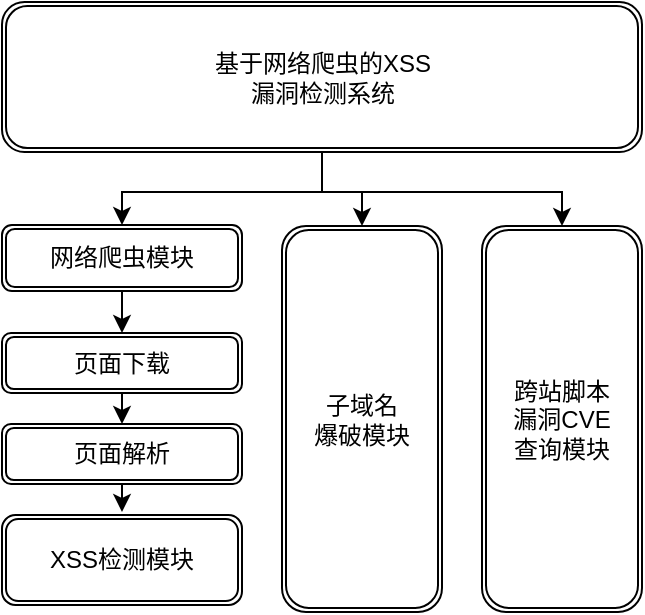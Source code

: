 <mxfile version="10.6.7" type="github"><diagram id="vhK0wkns4xmnAPqMbhok" name="Page-1"><mxGraphModel dx="1010" dy="550" grid="1" gridSize="10" guides="1" tooltips="1" connect="1" arrows="1" fold="1" page="1" pageScale="1" pageWidth="827" pageHeight="1169" math="0" shadow="0"><root><mxCell id="0"/><mxCell id="1" parent="0"/><mxCell id="3t_-03F9dAMIMLLa5hRv-1" style="edgeStyle=orthogonalEdgeStyle;rounded=0;orthogonalLoop=1;jettySize=auto;html=1;exitX=0.5;exitY=1;exitDx=0;exitDy=0;entryX=0.5;entryY=0;entryDx=0;entryDy=0;" edge="1" parent="1" source="quCPB6T48R6oIevzcOnR-1" target="quCPB6T48R6oIevzcOnR-5"><mxGeometry relative="1" as="geometry"><Array as="points"><mxPoint x="490" y="220"/><mxPoint x="510" y="220"/></Array></mxGeometry></mxCell><mxCell id="3t_-03F9dAMIMLLa5hRv-2" style="edgeStyle=orthogonalEdgeStyle;rounded=0;orthogonalLoop=1;jettySize=auto;html=1;exitX=0.5;exitY=1;exitDx=0;exitDy=0;entryX=0.5;entryY=0;entryDx=0;entryDy=0;" edge="1" parent="1" source="quCPB6T48R6oIevzcOnR-1" target="quCPB6T48R6oIevzcOnR-2"><mxGeometry relative="1" as="geometry"><Array as="points"><mxPoint x="490" y="220"/><mxPoint x="390" y="220"/></Array></mxGeometry></mxCell><mxCell id="3t_-03F9dAMIMLLa5hRv-3" style="edgeStyle=orthogonalEdgeStyle;rounded=0;orthogonalLoop=1;jettySize=auto;html=1;exitX=0.5;exitY=1;exitDx=0;exitDy=0;entryX=0.5;entryY=0;entryDx=0;entryDy=0;" edge="1" parent="1" source="quCPB6T48R6oIevzcOnR-1" target="quCPB6T48R6oIevzcOnR-9"><mxGeometry relative="1" as="geometry"/></mxCell><mxCell id="quCPB6T48R6oIevzcOnR-1" value="基于网络爬虫的XSS&lt;br&gt;漏洞检测系统" style="shape=ext;double=1;rounded=1;html=1;verticalAlign=middle;horizontal=1;" parent="1" vertex="1"><mxGeometry x="330" y="125" width="320" height="75" as="geometry"/></mxCell><mxCell id="3t_-03F9dAMIMLLa5hRv-4" style="edgeStyle=orthogonalEdgeStyle;rounded=0;orthogonalLoop=1;jettySize=auto;html=1;exitX=0.5;exitY=1;exitDx=0;exitDy=0;entryX=0.5;entryY=0;entryDx=0;entryDy=0;" edge="1" parent="1" source="quCPB6T48R6oIevzcOnR-2" target="quCPB6T48R6oIevzcOnR-3"><mxGeometry relative="1" as="geometry"/></mxCell><mxCell id="quCPB6T48R6oIevzcOnR-2" value="网络爬虫模块&lt;br&gt;" style="shape=ext;double=1;rounded=1;whiteSpace=wrap;html=1;" parent="1" vertex="1"><mxGeometry x="330" y="236.5" width="120" height="33" as="geometry"/></mxCell><mxCell id="3t_-03F9dAMIMLLa5hRv-5" style="edgeStyle=orthogonalEdgeStyle;rounded=0;orthogonalLoop=1;jettySize=auto;html=1;exitX=0.5;exitY=1;exitDx=0;exitDy=0;entryX=0.5;entryY=0;entryDx=0;entryDy=0;" edge="1" parent="1" source="quCPB6T48R6oIevzcOnR-3" target="quCPB6T48R6oIevzcOnR-7"><mxGeometry relative="1" as="geometry"/></mxCell><mxCell id="quCPB6T48R6oIevzcOnR-3" value="页面下载&lt;br&gt;" style="shape=ext;double=1;rounded=1;whiteSpace=wrap;html=1;" parent="1" vertex="1"><mxGeometry x="330" y="290.5" width="120" height="30" as="geometry"/></mxCell><mxCell id="quCPB6T48R6oIevzcOnR-5" value="子域名&lt;br&gt;爆破模块&lt;br&gt;" style="shape=ext;double=1;rounded=1;whiteSpace=wrap;html=1;" parent="1" vertex="1"><mxGeometry x="470" y="237" width="80" height="193" as="geometry"/></mxCell><mxCell id="3t_-03F9dAMIMLLa5hRv-6" style="edgeStyle=orthogonalEdgeStyle;rounded=0;orthogonalLoop=1;jettySize=auto;html=1;exitX=0.5;exitY=1;exitDx=0;exitDy=0;" edge="1" parent="1" source="quCPB6T48R6oIevzcOnR-7"><mxGeometry relative="1" as="geometry"><mxPoint x="390" y="380" as="targetPoint"/></mxGeometry></mxCell><mxCell id="quCPB6T48R6oIevzcOnR-7" value="页面解析&lt;br&gt;" style="shape=ext;double=1;rounded=1;whiteSpace=wrap;html=1;" parent="1" vertex="1"><mxGeometry x="330" y="336" width="120" height="30" as="geometry"/></mxCell><mxCell id="quCPB6T48R6oIevzcOnR-9" value="跨站脚本&lt;br&gt;漏洞CVE&lt;br&gt;查询模块&lt;br&gt;" style="shape=ext;double=1;rounded=1;whiteSpace=wrap;html=1;" parent="1" vertex="1"><mxGeometry x="570" y="237" width="80" height="193" as="geometry"/></mxCell><mxCell id="quCPB6T48R6oIevzcOnR-10" value="XSS检测模块&lt;br&gt;" style="shape=ext;double=1;rounded=1;whiteSpace=wrap;html=1;" parent="1" vertex="1"><mxGeometry x="330" y="381.5" width="120" height="45" as="geometry"/></mxCell></root></mxGraphModel></diagram><diagram id="7IkOL7dduZDaQO-9ksB3" name="Page-2"><mxGraphModel dx="1010" dy="501" grid="1" gridSize="10" guides="1" tooltips="1" connect="1" arrows="1" fold="1" page="1" pageScale="1" pageWidth="827" pageHeight="1169" math="0" shadow="0"><root><mxCell id="t4Ovo2GDhMulJUKxlg-w-0"/><mxCell id="t4Ovo2GDhMulJUKxlg-w-1" parent="t4Ovo2GDhMulJUKxlg-w-0"/><mxCell id="t4Ovo2GDhMulJUKxlg-w-4" value="" style="points=[];aspect=fixed;html=1;align=center;shadow=0;dashed=0;image;image=img/lib/allied_telesis/computer_and_terminals/Server_Desktop.svg;" vertex="1" parent="t4Ovo2GDhMulJUKxlg-w-1"><mxGeometry x="340" y="214" width="52" height="66" as="geometry"/></mxCell><mxCell id="t4Ovo2GDhMulJUKxlg-w-5" value="" style="points=[];aspect=fixed;html=1;align=center;shadow=0;dashed=0;image;image=img/lib/allied_telesis/computer_and_terminals/Personal_Computer_with_Server.svg;" vertex="1" parent="t4Ovo2GDhMulJUKxlg-w-1"><mxGeometry x="100" y="214" width="62.4" height="62.4" as="geometry"/></mxCell><mxCell id="t4Ovo2GDhMulJUKxlg-w-6" value="" style="points=[];aspect=fixed;html=1;align=center;shadow=0;dashed=0;image;image=img/lib/allied_telesis/computer_and_terminals/Laptop.svg;" vertex="1" parent="t4Ovo2GDhMulJUKxlg-w-1"><mxGeometry x="570" y="214" width="65" height="66" as="geometry"/></mxCell><mxCell id="t4Ovo2GDhMulJUKxlg-w-8" value="1.用户登录" style="text;html=1;resizable=0;points=[];autosize=1;align=left;verticalAlign=top;spacingTop=-4;" vertex="1" parent="t4Ovo2GDhMulJUKxlg-w-1"><mxGeometry x="210" y="213" width="70" height="20" as="geometry"/></mxCell><mxCell id="t4Ovo2GDhMulJUKxlg-w-10" value="3.用户请求攻击者的URL" style="text;html=1;resizable=0;points=[];autosize=1;align=left;verticalAlign=top;spacingTop=-4;" vertex="1" parent="t4Ovo2GDhMulJUKxlg-w-1"><mxGeometry x="176" y="233" width="150" height="20" as="geometry"/></mxCell><mxCell id="t4Ovo2GDhMulJUKxlg-w-12" value="" style="endArrow=classic;html=1;" edge="1" parent="t4Ovo2GDhMulJUKxlg-w-1"><mxGeometry width="50" height="50" relative="1" as="geometry"><mxPoint x="171" y="232.5" as="sourcePoint"/><mxPoint x="331" y="232.5" as="targetPoint"/></mxGeometry></mxCell><mxCell id="t4Ovo2GDhMulJUKxlg-w-13" value="" style="endArrow=classic;html=1;" edge="1" parent="t4Ovo2GDhMulJUKxlg-w-1"><mxGeometry width="50" height="50" relative="1" as="geometry"><mxPoint x="171" y="254" as="sourcePoint"/><mxPoint x="331" y="254" as="targetPoint"/></mxGeometry></mxCell><mxCell id="t4Ovo2GDhMulJUKxlg-w-14" value="" style="endArrow=classic;html=1;" edge="1" parent="t4Ovo2GDhMulJUKxlg-w-1"><mxGeometry width="50" height="50" relative="1" as="geometry"><mxPoint x="332" y="275" as="sourcePoint"/><mxPoint x="170" y="275" as="targetPoint"/></mxGeometry></mxCell><mxCell id="t4Ovo2GDhMulJUKxlg-w-18" value="4.服务器对攻击者的代码响应" style="text;html=1;resizable=0;points=[];autosize=1;align=left;verticalAlign=top;spacingTop=-4;" vertex="1" parent="t4Ovo2GDhMulJUKxlg-w-1"><mxGeometry x="171" y="256.5" width="170" height="20" as="geometry"/></mxCell><mxCell id="t4Ovo2GDhMulJUKxlg-w-19" value="" style="endArrow=classic;html=1;" edge="1" parent="t4Ovo2GDhMulJUKxlg-w-1"><mxGeometry width="50" height="50" relative="1" as="geometry"><mxPoint x="562" y="252.5" as="sourcePoint"/><mxPoint x="400" y="252.5" as="targetPoint"/></mxGeometry></mxCell><mxCell id="t4Ovo2GDhMulJUKxlg-w-20" value="7.攻击者劫持用话会话" style="text;html=1;resizable=0;points=[];autosize=1;align=left;verticalAlign=top;spacingTop=-4;" vertex="1" parent="t4Ovo2GDhMulJUKxlg-w-1"><mxGeometry x="416" y="232" width="130" height="20" as="geometry"/></mxCell><mxCell id="t4Ovo2GDhMulJUKxlg-w-21" value="5.攻击代码在用户浏览器中执行" style="text;html=1;strokeColor=none;fillColor=none;align=center;verticalAlign=middle;whiteSpace=wrap;rounded=0;" vertex="1" parent="t4Ovo2GDhMulJUKxlg-w-1"><mxGeometry x="20" y="237" width="70" height="20" as="geometry"/></mxCell><mxCell id="t4Ovo2GDhMulJUKxlg-w-22" value="真实用户" style="text;html=1;resizable=0;points=[];autosize=1;align=left;verticalAlign=top;spacingTop=-4;" vertex="1" parent="t4Ovo2GDhMulJUKxlg-w-1"><mxGeometry x="102" y="280" width="60" height="20" as="geometry"/></mxCell><mxCell id="t4Ovo2GDhMulJUKxlg-w-23" value="服务器" style="text;html=1;resizable=0;points=[];autosize=1;align=left;verticalAlign=top;spacingTop=-4;" vertex="1" parent="t4Ovo2GDhMulJUKxlg-w-1"><mxGeometry x="340" y="282" width="50" height="20" as="geometry"/></mxCell><mxCell id="t4Ovo2GDhMulJUKxlg-w-24" value="攻击者" style="text;html=1;resizable=0;points=[];autosize=1;align=left;verticalAlign=top;spacingTop=-4;" vertex="1" parent="t4Ovo2GDhMulJUKxlg-w-1"><mxGeometry x="577.5" y="288" width="50" height="20" as="geometry"/></mxCell><mxCell id="t4Ovo2GDhMulJUKxlg-w-25" value="" style="endArrow=classic;html=1;entryX=-0.025;entryY=0.039;entryDx=0;entryDy=0;entryPerimeter=0;" edge="1" parent="t4Ovo2GDhMulJUKxlg-w-1" target="t4Ovo2GDhMulJUKxlg-w-6"><mxGeometry width="50" height="50" relative="1" as="geometry"><mxPoint x="160" y="210" as="sourcePoint"/><mxPoint x="580" y="190" as="targetPoint"/><Array as="points"><mxPoint x="360" y="190"/></Array></mxGeometry></mxCell><mxCell id="t4Ovo2GDhMulJUKxlg-w-26" value="6.用户浏览器向攻击者发送Cookie" style="text;html=1;resizable=0;points=[];autosize=1;align=left;verticalAlign=top;spacingTop=-4;" vertex="1" parent="t4Ovo2GDhMulJUKxlg-w-1"><mxGeometry x="270" y="172" width="190" height="20" as="geometry"/></mxCell><mxCell id="t4Ovo2GDhMulJUKxlg-w-27" value="" style="endArrow=classic;html=1;entryX=1.067;entryY=0.91;entryDx=0;entryDy=0;entryPerimeter=0;" edge="1" parent="t4Ovo2GDhMulJUKxlg-w-1" target="t4Ovo2GDhMulJUKxlg-w-22"><mxGeometry width="50" height="50" relative="1" as="geometry"><mxPoint x="560" y="290" as="sourcePoint"/><mxPoint x="268" y="320" as="targetPoint"/><Array as="points"><mxPoint x="360" y="310"/></Array></mxGeometry></mxCell><mxCell id="t4Ovo2GDhMulJUKxlg-w-28" value="2.攻击者将带有payload的URL提交给用户" style="text;html=1;resizable=0;points=[];autosize=1;align=left;verticalAlign=top;spacingTop=-4;" vertex="1" parent="t4Ovo2GDhMulJUKxlg-w-1"><mxGeometry x="241" y="310" width="240" height="20" as="geometry"/></mxCell></root></mxGraphModel></diagram></mxfile>
